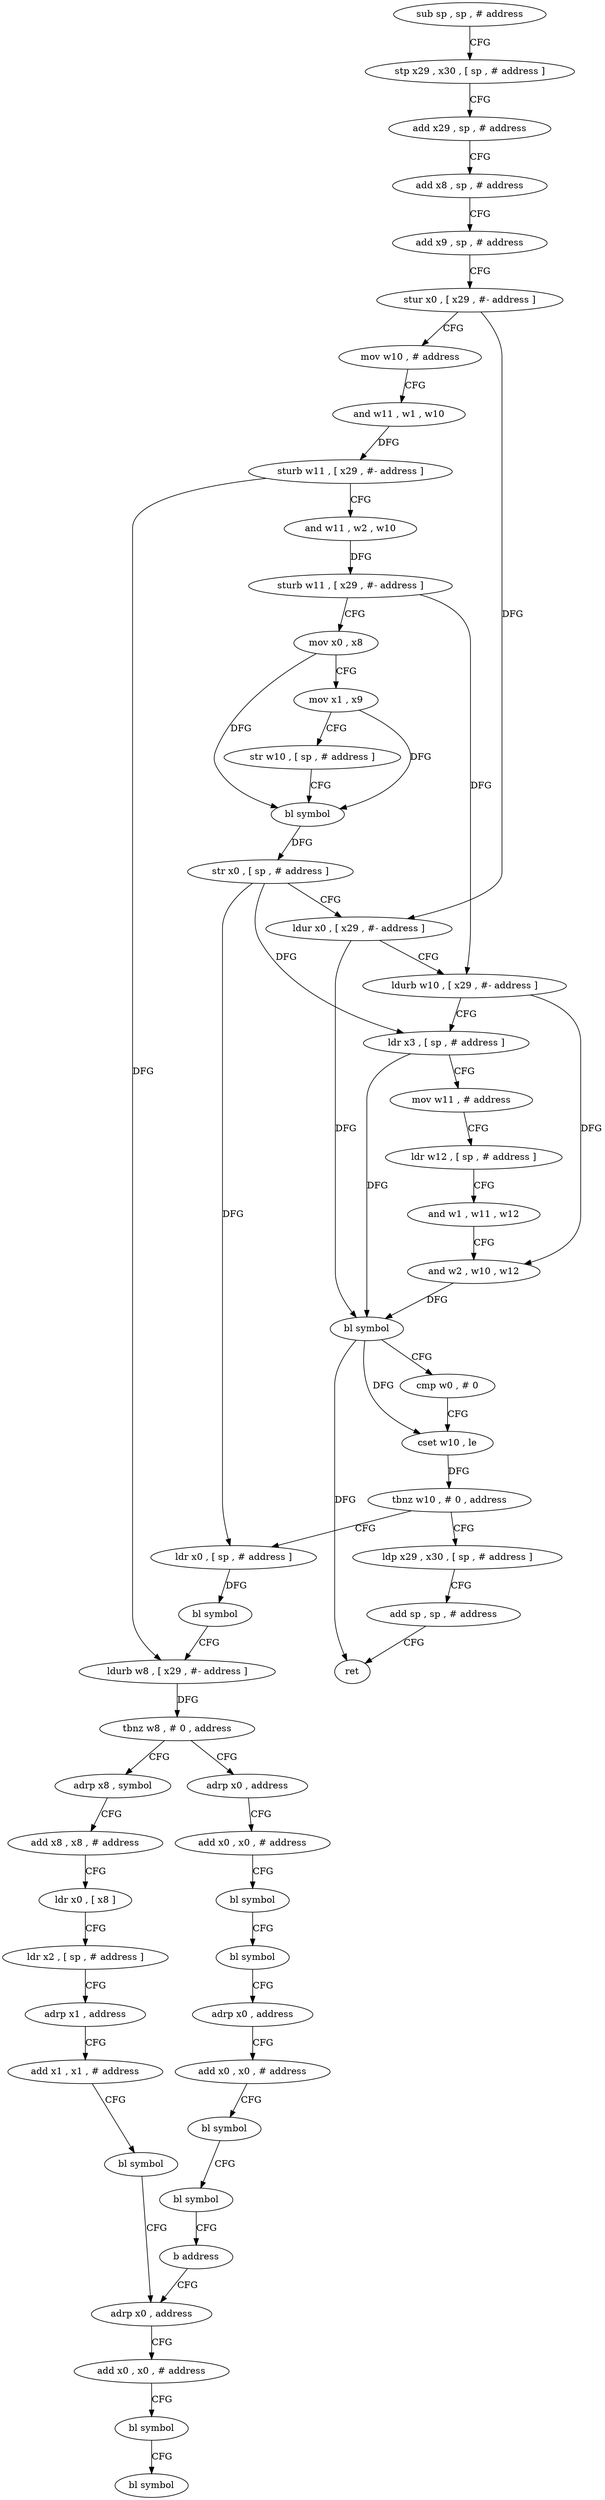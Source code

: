 digraph "func" {
"4215816" [label = "sub sp , sp , # address" ]
"4215820" [label = "stp x29 , x30 , [ sp , # address ]" ]
"4215824" [label = "add x29 , sp , # address" ]
"4215828" [label = "add x8 , sp , # address" ]
"4215832" [label = "add x9 , sp , # address" ]
"4215836" [label = "stur x0 , [ x29 , #- address ]" ]
"4215840" [label = "mov w10 , # address" ]
"4215844" [label = "and w11 , w1 , w10" ]
"4215848" [label = "sturb w11 , [ x29 , #- address ]" ]
"4215852" [label = "and w11 , w2 , w10" ]
"4215856" [label = "sturb w11 , [ x29 , #- address ]" ]
"4215860" [label = "mov x0 , x8" ]
"4215864" [label = "mov x1 , x9" ]
"4215868" [label = "str w10 , [ sp , # address ]" ]
"4215872" [label = "bl symbol" ]
"4215876" [label = "str x0 , [ sp , # address ]" ]
"4215880" [label = "ldur x0 , [ x29 , #- address ]" ]
"4215884" [label = "ldurb w10 , [ x29 , #- address ]" ]
"4215888" [label = "ldr x3 , [ sp , # address ]" ]
"4215892" [label = "mov w11 , # address" ]
"4215896" [label = "ldr w12 , [ sp , # address ]" ]
"4215900" [label = "and w1 , w11 , w12" ]
"4215904" [label = "and w2 , w10 , w12" ]
"4215908" [label = "bl symbol" ]
"4215912" [label = "cmp w0 , # 0" ]
"4215916" [label = "cset w10 , le" ]
"4215920" [label = "tbnz w10 , # 0 , address" ]
"4216020" [label = "ldp x29 , x30 , [ sp , # address ]" ]
"4215924" [label = "ldr x0 , [ sp , # address ]" ]
"4216024" [label = "add sp , sp , # address" ]
"4216028" [label = "ret" ]
"4215928" [label = "bl symbol" ]
"4215932" [label = "ldurb w8 , [ x29 , #- address ]" ]
"4215936" [label = "tbnz w8 , # 0 , address" ]
"4215976" [label = "adrp x8 , symbol" ]
"4215940" [label = "adrp x0 , address" ]
"4215980" [label = "add x8 , x8 , # address" ]
"4215984" [label = "ldr x0 , [ x8 ]" ]
"4215988" [label = "ldr x2 , [ sp , # address ]" ]
"4215992" [label = "adrp x1 , address" ]
"4215996" [label = "add x1 , x1 , # address" ]
"4216000" [label = "bl symbol" ]
"4216004" [label = "adrp x0 , address" ]
"4215944" [label = "add x0 , x0 , # address" ]
"4215948" [label = "bl symbol" ]
"4215952" [label = "bl symbol" ]
"4215956" [label = "adrp x0 , address" ]
"4215960" [label = "add x0 , x0 , # address" ]
"4215964" [label = "bl symbol" ]
"4215968" [label = "bl symbol" ]
"4215972" [label = "b address" ]
"4216008" [label = "add x0 , x0 , # address" ]
"4216012" [label = "bl symbol" ]
"4216016" [label = "bl symbol" ]
"4215816" -> "4215820" [ label = "CFG" ]
"4215820" -> "4215824" [ label = "CFG" ]
"4215824" -> "4215828" [ label = "CFG" ]
"4215828" -> "4215832" [ label = "CFG" ]
"4215832" -> "4215836" [ label = "CFG" ]
"4215836" -> "4215840" [ label = "CFG" ]
"4215836" -> "4215880" [ label = "DFG" ]
"4215840" -> "4215844" [ label = "CFG" ]
"4215844" -> "4215848" [ label = "DFG" ]
"4215848" -> "4215852" [ label = "CFG" ]
"4215848" -> "4215932" [ label = "DFG" ]
"4215852" -> "4215856" [ label = "DFG" ]
"4215856" -> "4215860" [ label = "CFG" ]
"4215856" -> "4215884" [ label = "DFG" ]
"4215860" -> "4215864" [ label = "CFG" ]
"4215860" -> "4215872" [ label = "DFG" ]
"4215864" -> "4215868" [ label = "CFG" ]
"4215864" -> "4215872" [ label = "DFG" ]
"4215868" -> "4215872" [ label = "CFG" ]
"4215872" -> "4215876" [ label = "DFG" ]
"4215876" -> "4215880" [ label = "CFG" ]
"4215876" -> "4215888" [ label = "DFG" ]
"4215876" -> "4215924" [ label = "DFG" ]
"4215880" -> "4215884" [ label = "CFG" ]
"4215880" -> "4215908" [ label = "DFG" ]
"4215884" -> "4215888" [ label = "CFG" ]
"4215884" -> "4215904" [ label = "DFG" ]
"4215888" -> "4215892" [ label = "CFG" ]
"4215888" -> "4215908" [ label = "DFG" ]
"4215892" -> "4215896" [ label = "CFG" ]
"4215896" -> "4215900" [ label = "CFG" ]
"4215900" -> "4215904" [ label = "CFG" ]
"4215904" -> "4215908" [ label = "DFG" ]
"4215908" -> "4215912" [ label = "CFG" ]
"4215908" -> "4215916" [ label = "DFG" ]
"4215908" -> "4216028" [ label = "DFG" ]
"4215912" -> "4215916" [ label = "CFG" ]
"4215916" -> "4215920" [ label = "DFG" ]
"4215920" -> "4216020" [ label = "CFG" ]
"4215920" -> "4215924" [ label = "CFG" ]
"4216020" -> "4216024" [ label = "CFG" ]
"4215924" -> "4215928" [ label = "DFG" ]
"4216024" -> "4216028" [ label = "CFG" ]
"4215928" -> "4215932" [ label = "CFG" ]
"4215932" -> "4215936" [ label = "DFG" ]
"4215936" -> "4215976" [ label = "CFG" ]
"4215936" -> "4215940" [ label = "CFG" ]
"4215976" -> "4215980" [ label = "CFG" ]
"4215940" -> "4215944" [ label = "CFG" ]
"4215980" -> "4215984" [ label = "CFG" ]
"4215984" -> "4215988" [ label = "CFG" ]
"4215988" -> "4215992" [ label = "CFG" ]
"4215992" -> "4215996" [ label = "CFG" ]
"4215996" -> "4216000" [ label = "CFG" ]
"4216000" -> "4216004" [ label = "CFG" ]
"4216004" -> "4216008" [ label = "CFG" ]
"4215944" -> "4215948" [ label = "CFG" ]
"4215948" -> "4215952" [ label = "CFG" ]
"4215952" -> "4215956" [ label = "CFG" ]
"4215956" -> "4215960" [ label = "CFG" ]
"4215960" -> "4215964" [ label = "CFG" ]
"4215964" -> "4215968" [ label = "CFG" ]
"4215968" -> "4215972" [ label = "CFG" ]
"4215972" -> "4216004" [ label = "CFG" ]
"4216008" -> "4216012" [ label = "CFG" ]
"4216012" -> "4216016" [ label = "CFG" ]
}
